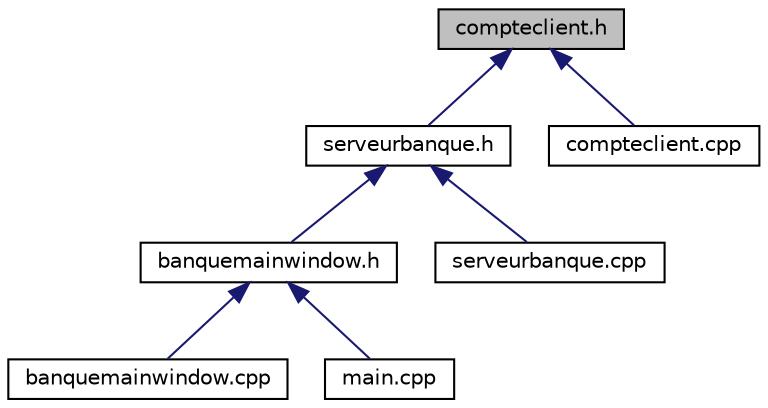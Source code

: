 digraph "compteclient.h"
{
  edge [fontname="Helvetica",fontsize="10",labelfontname="Helvetica",labelfontsize="10"];
  node [fontname="Helvetica",fontsize="10",shape=record];
  Node12 [label="compteclient.h",height=0.2,width=0.4,color="black", fillcolor="grey75", style="filled", fontcolor="black"];
  Node12 -> Node13 [dir="back",color="midnightblue",fontsize="10",style="solid",fontname="Helvetica"];
  Node13 [label="serveurbanque.h",height=0.2,width=0.4,color="black", fillcolor="white", style="filled",URL="$serveurbanque_8h.html"];
  Node13 -> Node14 [dir="back",color="midnightblue",fontsize="10",style="solid",fontname="Helvetica"];
  Node14 [label="banquemainwindow.h",height=0.2,width=0.4,color="black", fillcolor="white", style="filled",URL="$banquemainwindow_8h.html"];
  Node14 -> Node15 [dir="back",color="midnightblue",fontsize="10",style="solid",fontname="Helvetica"];
  Node15 [label="banquemainwindow.cpp",height=0.2,width=0.4,color="black", fillcolor="white", style="filled",URL="$banquemainwindow_8cpp.html"];
  Node14 -> Node16 [dir="back",color="midnightblue",fontsize="10",style="solid",fontname="Helvetica"];
  Node16 [label="main.cpp",height=0.2,width=0.4,color="black", fillcolor="white", style="filled",URL="$main_8cpp.html"];
  Node13 -> Node17 [dir="back",color="midnightblue",fontsize="10",style="solid",fontname="Helvetica"];
  Node17 [label="serveurbanque.cpp",height=0.2,width=0.4,color="black", fillcolor="white", style="filled",URL="$serveurbanque_8cpp.html"];
  Node12 -> Node18 [dir="back",color="midnightblue",fontsize="10",style="solid",fontname="Helvetica"];
  Node18 [label="compteclient.cpp",height=0.2,width=0.4,color="black", fillcolor="white", style="filled",URL="$compteclient_8cpp.html"];
}
